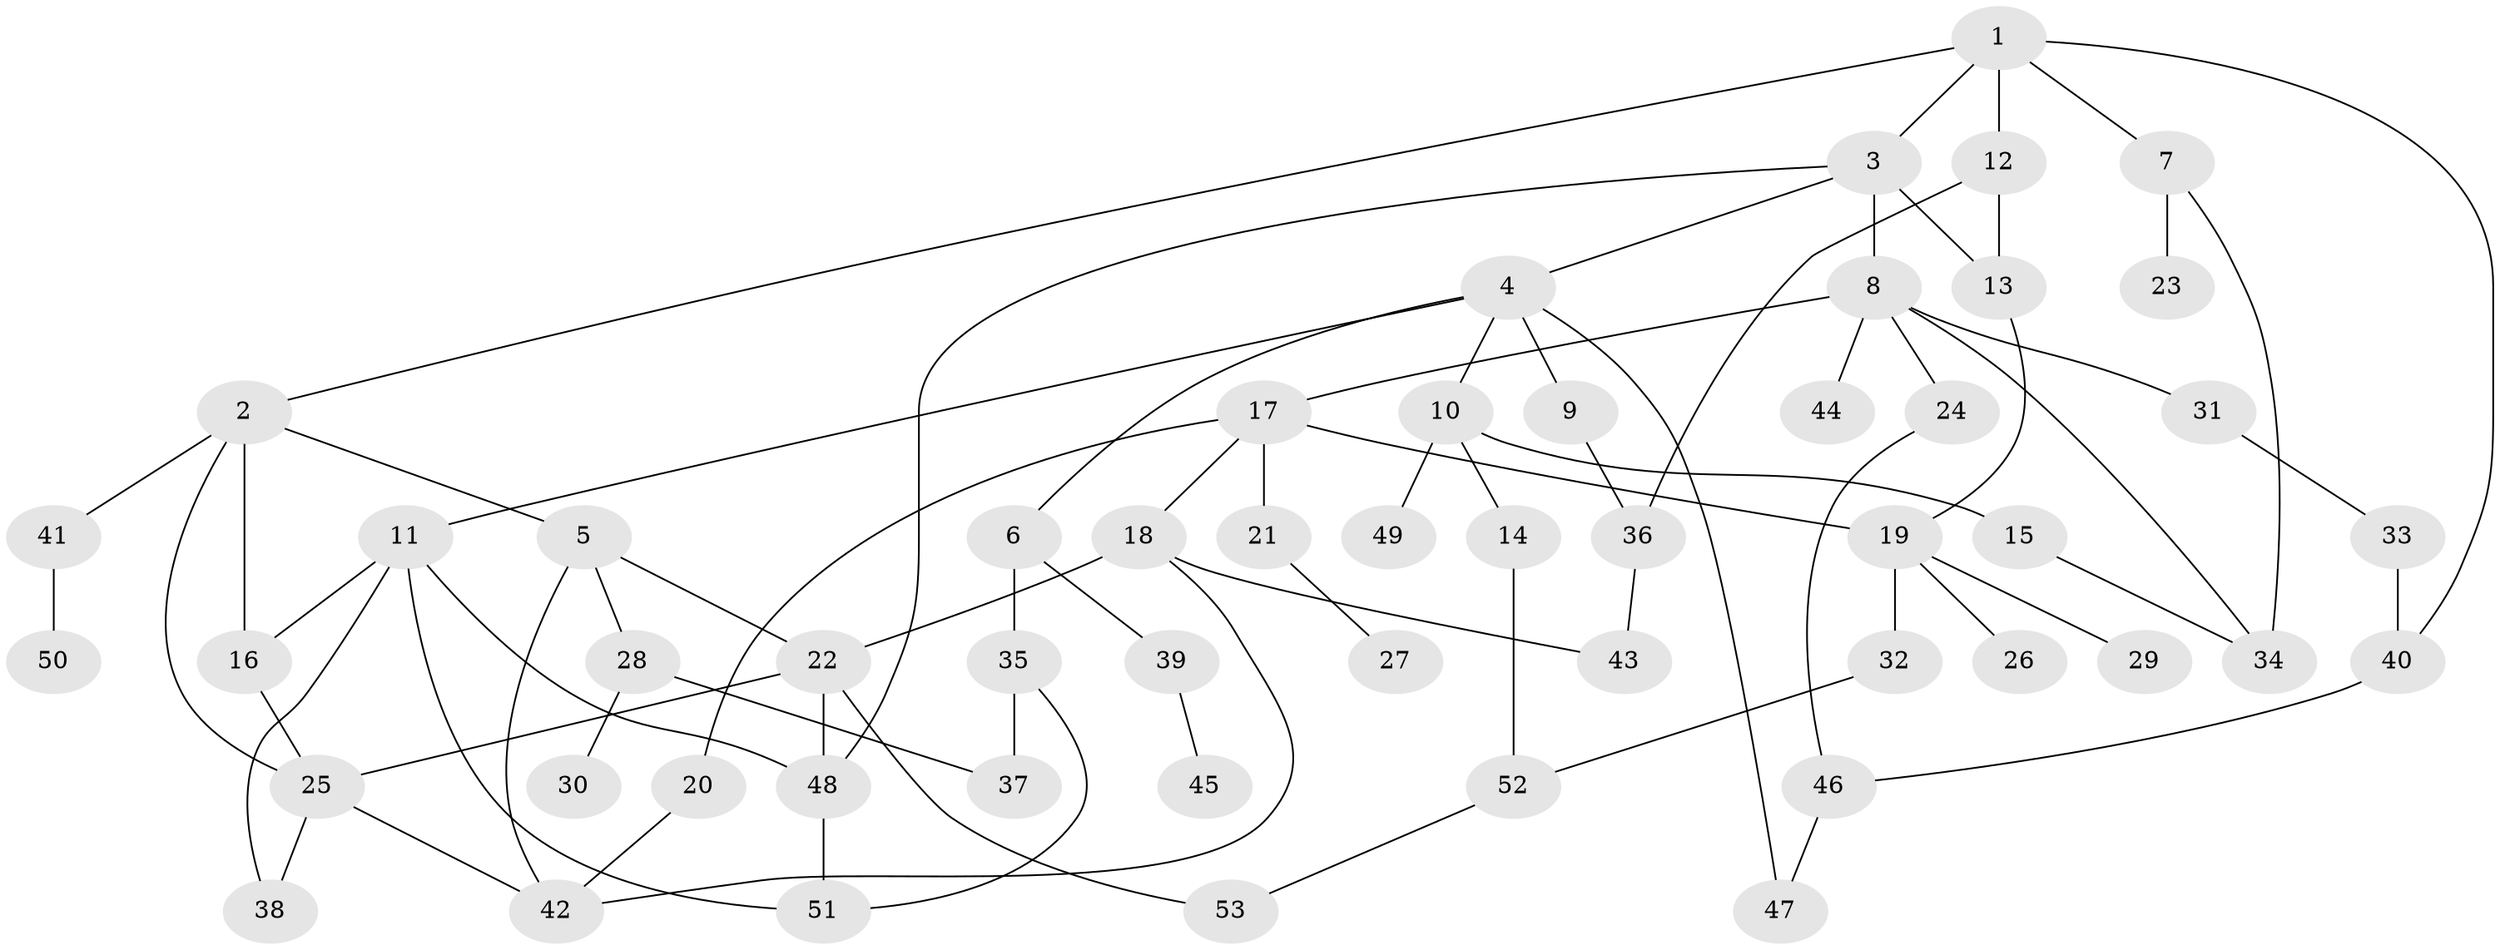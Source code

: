 // coarse degree distribution, {7: 0.03125, 9: 0.03125, 5: 0.09375, 3: 0.125, 4: 0.25, 6: 0.0625, 2: 0.125, 1: 0.28125}
// Generated by graph-tools (version 1.1) at 2025/41/03/06/25 10:41:27]
// undirected, 53 vertices, 76 edges
graph export_dot {
graph [start="1"]
  node [color=gray90,style=filled];
  1;
  2;
  3;
  4;
  5;
  6;
  7;
  8;
  9;
  10;
  11;
  12;
  13;
  14;
  15;
  16;
  17;
  18;
  19;
  20;
  21;
  22;
  23;
  24;
  25;
  26;
  27;
  28;
  29;
  30;
  31;
  32;
  33;
  34;
  35;
  36;
  37;
  38;
  39;
  40;
  41;
  42;
  43;
  44;
  45;
  46;
  47;
  48;
  49;
  50;
  51;
  52;
  53;
  1 -- 2;
  1 -- 3;
  1 -- 7;
  1 -- 12;
  1 -- 40;
  2 -- 5;
  2 -- 16;
  2 -- 41;
  2 -- 25;
  3 -- 4;
  3 -- 8;
  3 -- 13;
  3 -- 48;
  4 -- 6;
  4 -- 9;
  4 -- 10;
  4 -- 11;
  4 -- 47;
  5 -- 22;
  5 -- 28;
  5 -- 42;
  6 -- 35;
  6 -- 39;
  7 -- 23;
  7 -- 34;
  8 -- 17;
  8 -- 24;
  8 -- 31;
  8 -- 44;
  8 -- 34;
  9 -- 36;
  10 -- 14;
  10 -- 15;
  10 -- 49;
  11 -- 38;
  11 -- 48;
  11 -- 51;
  11 -- 16;
  12 -- 13;
  12 -- 36;
  13 -- 19;
  14 -- 52;
  15 -- 34;
  16 -- 25;
  17 -- 18;
  17 -- 20;
  17 -- 21;
  17 -- 19;
  18 -- 42;
  18 -- 43;
  18 -- 22;
  19 -- 26;
  19 -- 29;
  19 -- 32;
  20 -- 42;
  21 -- 27;
  22 -- 48;
  22 -- 53;
  22 -- 25;
  24 -- 46;
  25 -- 42;
  25 -- 38;
  28 -- 30;
  28 -- 37;
  31 -- 33;
  32 -- 52;
  33 -- 40;
  35 -- 37;
  35 -- 51;
  36 -- 43;
  39 -- 45;
  40 -- 46;
  41 -- 50;
  46 -- 47;
  48 -- 51;
  52 -- 53;
}
